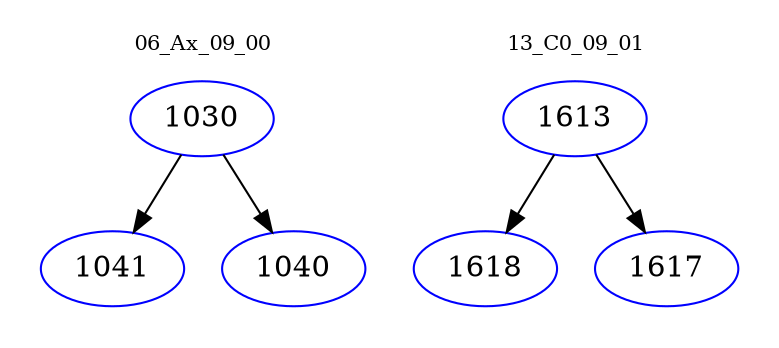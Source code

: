 digraph{
subgraph cluster_0 {
color = white
label = "06_Ax_09_00";
fontsize=10;
T0_1030 [label="1030", color="blue"]
T0_1030 -> T0_1041 [color="black"]
T0_1041 [label="1041", color="blue"]
T0_1030 -> T0_1040 [color="black"]
T0_1040 [label="1040", color="blue"]
}
subgraph cluster_1 {
color = white
label = "13_C0_09_01";
fontsize=10;
T1_1613 [label="1613", color="blue"]
T1_1613 -> T1_1618 [color="black"]
T1_1618 [label="1618", color="blue"]
T1_1613 -> T1_1617 [color="black"]
T1_1617 [label="1617", color="blue"]
}
}
